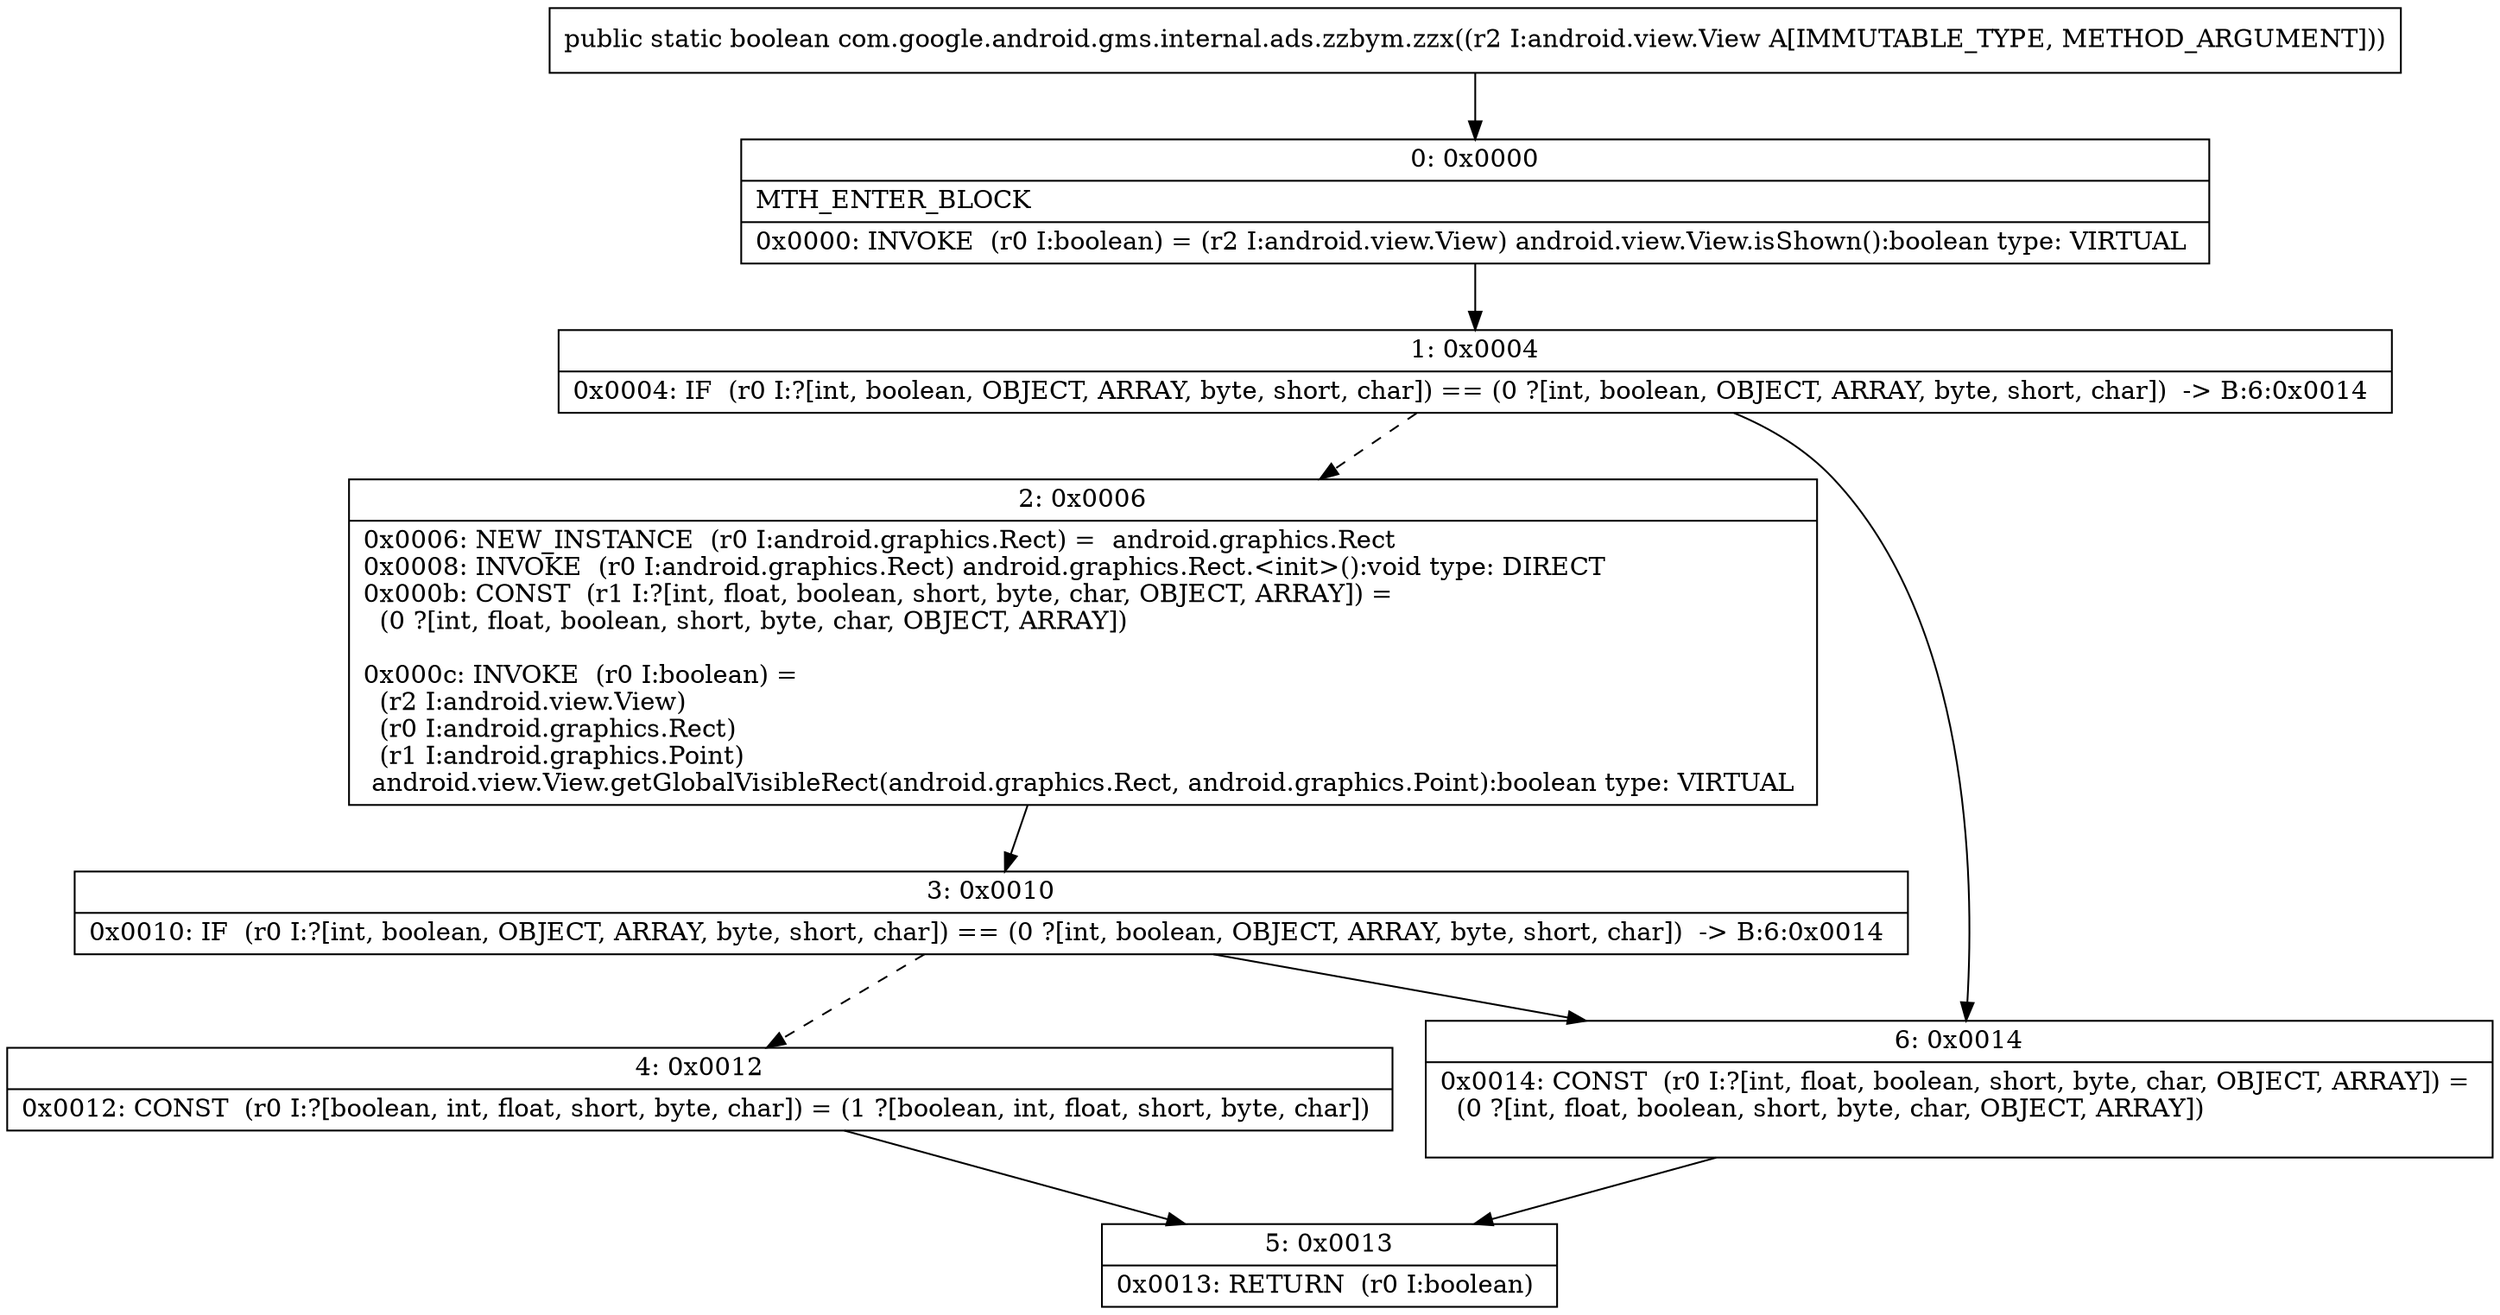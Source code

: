 digraph "CFG forcom.google.android.gms.internal.ads.zzbym.zzx(Landroid\/view\/View;)Z" {
Node_0 [shape=record,label="{0\:\ 0x0000|MTH_ENTER_BLOCK\l|0x0000: INVOKE  (r0 I:boolean) = (r2 I:android.view.View) android.view.View.isShown():boolean type: VIRTUAL \l}"];
Node_1 [shape=record,label="{1\:\ 0x0004|0x0004: IF  (r0 I:?[int, boolean, OBJECT, ARRAY, byte, short, char]) == (0 ?[int, boolean, OBJECT, ARRAY, byte, short, char])  \-\> B:6:0x0014 \l}"];
Node_2 [shape=record,label="{2\:\ 0x0006|0x0006: NEW_INSTANCE  (r0 I:android.graphics.Rect) =  android.graphics.Rect \l0x0008: INVOKE  (r0 I:android.graphics.Rect) android.graphics.Rect.\<init\>():void type: DIRECT \l0x000b: CONST  (r1 I:?[int, float, boolean, short, byte, char, OBJECT, ARRAY]) = \l  (0 ?[int, float, boolean, short, byte, char, OBJECT, ARRAY])\l \l0x000c: INVOKE  (r0 I:boolean) = \l  (r2 I:android.view.View)\l  (r0 I:android.graphics.Rect)\l  (r1 I:android.graphics.Point)\l android.view.View.getGlobalVisibleRect(android.graphics.Rect, android.graphics.Point):boolean type: VIRTUAL \l}"];
Node_3 [shape=record,label="{3\:\ 0x0010|0x0010: IF  (r0 I:?[int, boolean, OBJECT, ARRAY, byte, short, char]) == (0 ?[int, boolean, OBJECT, ARRAY, byte, short, char])  \-\> B:6:0x0014 \l}"];
Node_4 [shape=record,label="{4\:\ 0x0012|0x0012: CONST  (r0 I:?[boolean, int, float, short, byte, char]) = (1 ?[boolean, int, float, short, byte, char]) \l}"];
Node_5 [shape=record,label="{5\:\ 0x0013|0x0013: RETURN  (r0 I:boolean) \l}"];
Node_6 [shape=record,label="{6\:\ 0x0014|0x0014: CONST  (r0 I:?[int, float, boolean, short, byte, char, OBJECT, ARRAY]) = \l  (0 ?[int, float, boolean, short, byte, char, OBJECT, ARRAY])\l \l}"];
MethodNode[shape=record,label="{public static boolean com.google.android.gms.internal.ads.zzbym.zzx((r2 I:android.view.View A[IMMUTABLE_TYPE, METHOD_ARGUMENT])) }"];
MethodNode -> Node_0;
Node_0 -> Node_1;
Node_1 -> Node_2[style=dashed];
Node_1 -> Node_6;
Node_2 -> Node_3;
Node_3 -> Node_4[style=dashed];
Node_3 -> Node_6;
Node_4 -> Node_5;
Node_6 -> Node_5;
}

